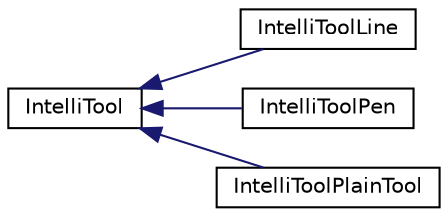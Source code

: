 digraph "Graphical Class Hierarchy"
{
 // LATEX_PDF_SIZE
  edge [fontname="Helvetica",fontsize="10",labelfontname="Helvetica",labelfontsize="10"];
  node [fontname="Helvetica",fontsize="10",shape=record];
  rankdir="LR";
  Node0 [label="IntelliTool",height=0.2,width=0.4,color="black", fillcolor="white", style="filled",URL="$class_intelli_tool.html",tooltip=" "];
  Node0 -> Node1 [dir="back",color="midnightblue",fontsize="10",style="solid",fontname="Helvetica"];
  Node1 [label="IntelliToolLine",height=0.2,width=0.4,color="black", fillcolor="white", style="filled",URL="$class_intelli_tool_line.html",tooltip=" "];
  Node0 -> Node2 [dir="back",color="midnightblue",fontsize="10",style="solid",fontname="Helvetica"];
  Node2 [label="IntelliToolPen",height=0.2,width=0.4,color="black", fillcolor="white", style="filled",URL="$class_intelli_tool_pen.html",tooltip=" "];
  Node0 -> Node3 [dir="back",color="midnightblue",fontsize="10",style="solid",fontname="Helvetica"];
  Node3 [label="IntelliToolPlainTool",height=0.2,width=0.4,color="black", fillcolor="white", style="filled",URL="$class_intelli_tool_plain_tool.html",tooltip=" "];
}
